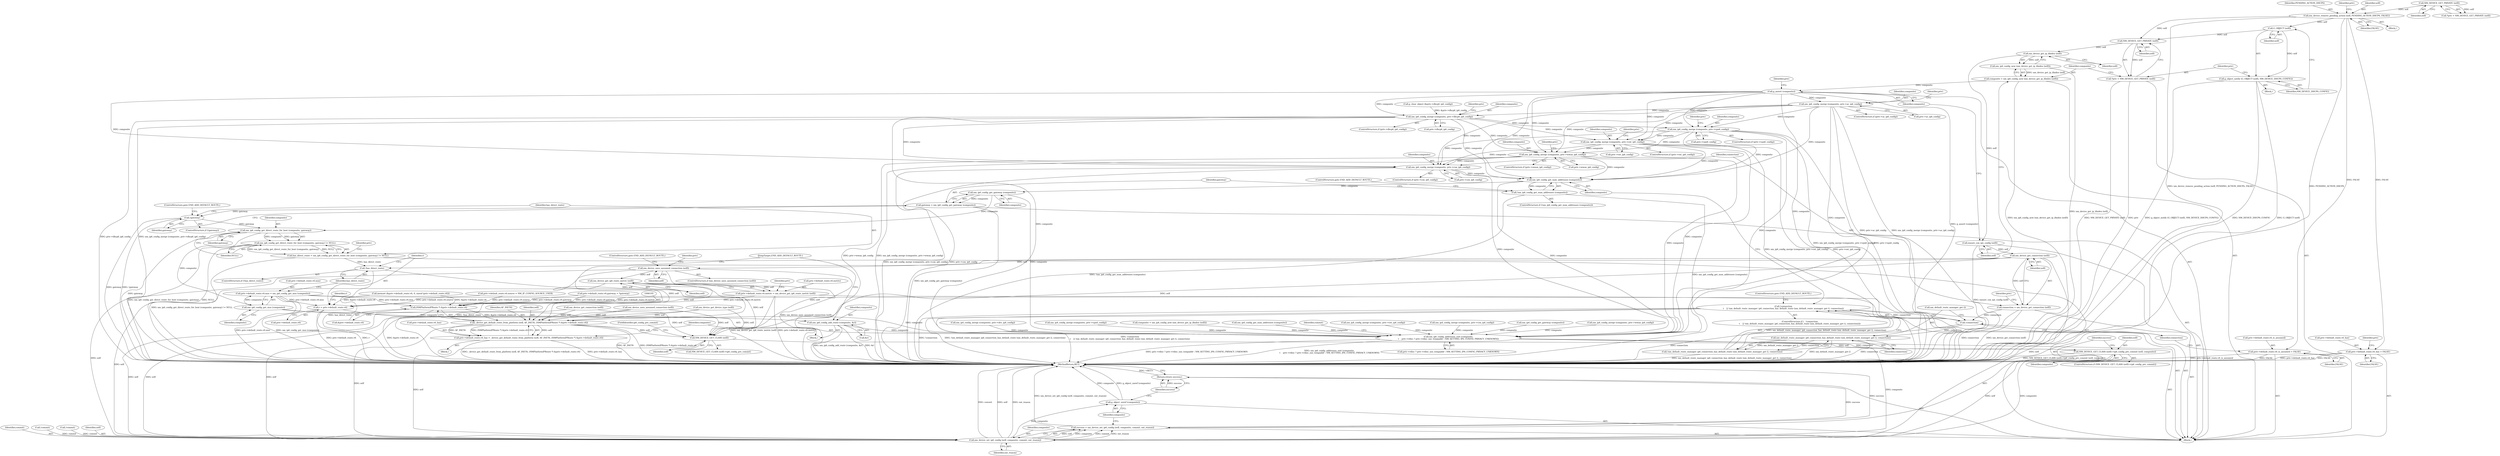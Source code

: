 digraph "0_NetworkManager_d5fc88e573fa58b93034b04d35a2454f5d28cad9@API" {
"1005929" [label="(Call,nm_device_remove_pending_action (self, PENDING_ACTION_DHCP6, FALSE))"];
"1005883" [label="(Call,NM_DEVICE_GET_PRIVATE (self))"];
"1005944" [label="(Call,G_OBJECT (self))"];
"1005943" [label="(Call,g_object_notify (G_OBJECT (self), NM_DEVICE_DHCP6_CONFIG))"];
"1005951" [label="(Call,NM_DEVICE_GET_PRIVATE (self))"];
"1005949" [label="(Call,*priv = NM_DEVICE_GET_PRIVATE (self))"];
"1005961" [label="(Call,nm_device_get_ip_ifindex (self))"];
"1005960" [label="(Call,nm_ip6_config_new (nm_device_get_ip_ifindex (self)))"];
"1005958" [label="(Call,composite = nm_ip6_config_new (nm_device_get_ip_ifindex (self)))"];
"1005965" [label="(Call,g_assert (composite))"];
"1005971" [label="(Call,nm_ip6_config_merge (composite, priv->ac_ip6_config))"];
"1005980" [label="(Call,nm_ip6_config_merge (composite, priv->dhcp6_ip6_config))"];
"1005989" [label="(Call,nm_ip6_config_merge (composite, priv->vpn6_config))"];
"1005998" [label="(Call,nm_ip6_config_merge (composite, priv->ext_ip6_config))"];
"1006007" [label="(Call,nm_ip6_config_merge (composite, priv->wwan_ip6_config))"];
"1006016" [label="(Call,nm_ip6_config_merge (composite, priv->con_ip6_config))"];
"1006066" [label="(Call,nm_ip6_config_get_num_addresses (composite))"];
"1006065" [label="(Call,!nm_ip6_config_get_num_addresses (composite))"];
"1006072" [label="(Call,nm_ip6_config_get_gateway (composite))"];
"1006070" [label="(Call,gateway = nm_ip6_config_get_gateway (composite))"];
"1006075" [label="(Call,!gateway)"];
"1006081" [label="(Call,nm_ip6_config_get_direct_route_for_host (composite, gateway))"];
"1006080" [label="(Call,nm_ip6_config_get_direct_route_for_host (composite, gateway) != NULL)"];
"1006078" [label="(Call,has_direct_route = nm_ip6_config_get_direct_route_for_host (composite, gateway) != NULL)"];
"1006146" [label="(Call,!has_direct_route)"];
"1006143" [label="(Call,nm_ip6_config_get_mss (composite))"];
"1006135" [label="(Call,priv->default_route.v6.mss = nm_ip6_config_get_mss (composite))"];
"1006150" [label="(Call,r = priv->default_route.v6)"];
"1006194" [label="(Call,(NMPlatformIPRoute *) &priv->default_route.v6)"];
"1006191" [label="(Call,_device_get_default_route_from_platform (self, AF_INET6, (NMPlatformIPRoute *) &priv->default_route.v6))"];
"1006185" [label="(Call,priv->default_route.v6_has = _device_get_default_route_from_platform (self, AF_INET6, (NMPlatformIPRoute *) &priv->default_route.v6))"];
"1006217" [label="(Call,NM_DEVICE_GET_CLASS (self))"];
"1006220" [label="(Call,NM_DEVICE_GET_CLASS (self)->ip6_config_pre_commit (self, composite))"];
"1006225" [label="(Call,nm_device_set_ip6_config (self, composite, commit, out_reason))"];
"1006223" [label="(Call,success = nm_device_set_ip6_config (self, composite, commit, out_reason))"];
"1006232" [label="(Return,return success;)"];
"1006230" [label="(Call,g_object_unref (composite))"];
"1006173" [label="(Call,nm_ip6_config_add_route (composite, &r))"];
"1006202" [label="(Call,nm_ip6_config_addresses_sort (composite,\n\t    priv->rdisc ? priv->rdisc_use_tempaddr : NM_SETTING_IP6_CONFIG_PRIVACY_UNKNOWN))"];
"1005963" [label="(Call,ensure_con_ipx_config (self))"];
"1006023" [label="(Call,nm_device_get_connection (self))"];
"1006021" [label="(Call,connection = nm_device_get_connection (self))"];
"1006057" [label="(Call,!connection)"];
"1006056" [label="(Call,!connection\n\t    || !nm_default_route_manager_ip6_connection_has_default_route (nm_default_route_manager_get (), connection))"];
"1006060" [label="(Call,nm_default_route_manager_ip6_connection_has_default_route (nm_default_route_manager_get (), connection))"];
"1006059" [label="(Call,!nm_default_route_manager_ip6_connection_has_default_route (nm_default_route_manager_get (), connection))"];
"1006045" [label="(Call,nm_device_uses_assumed_connection (self))"];
"1006133" [label="(Call,nm_device_get_ip6_route_metric (self))"];
"1006125" [label="(Call,priv->default_route.v6.metric = nm_device_get_ip6_route_metric (self))"];
"1006025" [label="(Call,priv->default_route.v6_has = FALSE)"];
"1006048" [label="(Call,priv->default_route.v6_is_assumed = FALSE)"];
"1006219" [label="(FieldIdentifier,ip6_config_pre_commit)"];
"1005932" [label="(Identifier,FALSE)"];
"1006126" [label="(Call,priv->default_route.v6.metric)"];
"1005996" [label="(Identifier,priv)"];
"1005943" [label="(Call,g_object_notify (G_OBJECT (self), NM_DEVICE_DHCP6_CONFIG))"];
"1005991" [label="(Call,priv->vpn6_config)"];
"1005958" [label="(Call,composite = nm_ip6_config_new (nm_device_get_ip_ifindex (self)))"];
"1006227" [label="(Identifier,composite)"];
"1006058" [label="(Identifier,connection)"];
"1006191" [label="(Call,_device_get_default_route_from_platform (self, AF_INET6, (NMPlatformIPRoute *) &priv->default_route.v6))"];
"1004795" [label="(Call,nm_ip4_config_merge (composite, priv->vpn4_config))"];
"1005969" [label="(Identifier,priv)"];
"1005890" [label="(Call,g_clear_object (&priv->dhcp6_ip6_config))"];
"1006057" [label="(Call,!connection)"];
"1006175" [label="(Call,&r)"];
"1006230" [label="(Call,g_object_unref (composite))"];
"1006174" [label="(Identifier,composite)"];
"1006069" [label="(ControlStructure,goto END_ADD_DEFAULT_ROUTE;)"];
"1006225" [label="(Call,nm_device_set_ip6_config (self, composite, commit, out_reason))"];
"1005963" [label="(Call,ensure_con_ipx_config (self))"];
"1006193" [label="(Identifier,AF_INET6)"];
"1004775" [label="(Call,composite = nm_ip4_config_new (nm_device_get_ip_ifindex (self)))"];
"1005960" [label="(Call,nm_ip6_config_new (nm_device_get_ip_ifindex (self)))"];
"1006065" [label="(Call,!nm_ip6_config_get_num_addresses (composite))"];
"1006222" [label="(Identifier,composite)"];
"1006220" [label="(Call,NM_DEVICE_GET_CLASS (self)->ip6_config_pre_commit (self, composite))"];
"1006073" [label="(Identifier,composite)"];
"1006074" [label="(ControlStructure,if (!gateway))"];
"1005881" [label="(Call,*priv = NM_DEVICE_GET_PRIVATE (self))"];
"1005998" [label="(Call,nm_ip6_config_merge (composite, priv->ext_ip6_config))"];
"1006204" [label="(Call,priv->rdisc ? priv->rdisc_use_tempaddr : NM_SETTING_IP6_CONFIG_PRIVACY_UNKNOWN)"];
"1006016" [label="(Call,nm_ip6_config_merge (composite, priv->con_ip6_config))"];
"1005985" [label="(ControlStructure,if (priv->vpn6_config))"];
"1006148" [label="(Block,)"];
"1006135" [label="(Call,priv->default_route.v6.mss = nm_ip6_config_get_mss (composite))"];
"1005987" [label="(Identifier,priv)"];
"1006047" [label="(ControlStructure,goto END_ADD_DEFAULT_ROUTE;)"];
"1004872" [label="(Call,nm_ip4_config_get_num_addresses (composite))"];
"1006151" [label="(Identifier,r)"];
"1006035" [label="(Identifier,priv)"];
"1006192" [label="(Identifier,self)"];
"1006067" [label="(Identifier,composite)"];
"1006014" [label="(Identifier,priv)"];
"1006115" [label="(Call,priv->default_route.v6.gateway = *gateway)"];
"1005945" [label="(Identifier,self)"];
"1004885" [label="(Call,nm_device_get_device_type (self))"];
"1006000" [label="(Call,priv->ext_ip6_config)"];
"1006221" [label="(Identifier,self)"];
"1006055" [label="(ControlStructure,if (   !connection\n\t    || !nm_default_route_manager_ip6_connection_has_default_route (nm_default_route_manager_get (), connection)))"];
"1006106" [label="(Call,priv->default_route.v6.source = NM_IP_CONFIG_SOURCE_USER)"];
"1006021" [label="(Call,connection = nm_device_get_connection (self))"];
"1006202" [label="(Call,nm_ip6_config_addresses_sort (composite,\n\t    priv->rdisc ? priv->rdisc_use_tempaddr : NM_SETTING_IP6_CONFIG_PRIVACY_UNKNOWN))"];
"1005965" [label="(Call,g_assert (composite))"];
"1006152" [label="(Call,priv->default_route.v6)"];
"1006218" [label="(Identifier,self)"];
"1006147" [label="(Identifier,has_direct_route)"];
"1006143" [label="(Call,nm_ip6_config_get_mss (composite))"];
"1006046" [label="(Identifier,self)"];
"1006031" [label="(Identifier,FALSE)"];
"1006070" [label="(Call,gateway = nm_ip6_config_get_gateway (composite))"];
"1006061" [label="(Call,nm_default_route_manager_get ())"];
"1005949" [label="(Call,*priv = NM_DEVICE_GET_PRIVATE (self))"];
"1006080" [label="(Call,nm_ip6_config_get_direct_route_for_host (composite, gateway) != NULL)"];
"1006223" [label="(Call,success = nm_device_set_ip6_config (self, composite, commit, out_reason))"];
"1006072" [label="(Call,nm_ip6_config_get_gateway (composite))"];
"1005999" [label="(Identifier,composite)"];
"1005972" [label="(Identifier,composite)"];
"1005966" [label="(Identifier,composite)"];
"1006144" [label="(Identifier,composite)"];
"1005961" [label="(Call,nm_device_get_ip_ifindex (self))"];
"1006003" [label="(ControlStructure,if (priv->wwan_ip6_config))"];
"1006196" [label="(Call,&priv->default_route.v6)"];
"1006229" [label="(Identifier,out_reason)"];
"1005976" [label="(ControlStructure,if (priv->dhcp6_ip6_config))"];
"1006059" [label="(Call,!nm_default_route_manager_ip6_connection_has_default_route (nm_default_route_manager_get (), connection))"];
"1005937" [label="(Block,)"];
"1005884" [label="(Identifier,self)"];
"1006048" [label="(Call,priv->default_route.v6_is_assumed = FALSE)"];
"1006083" [label="(Identifier,gateway)"];
"1006012" [label="(ControlStructure,if (priv->con_ip6_config))"];
"1006194" [label="(Call,(NMPlatformIPRoute *) &priv->default_route.v6)"];
"1005959" [label="(Identifier,composite)"];
"1005967" [label="(ControlStructure,if (priv->ac_ip6_config))"];
"1006213" [label="(Identifier,commit)"];
"1004804" [label="(Call,nm_ip4_config_merge (composite, priv->ext_ip4_config))"];
"1005951" [label="(Call,NM_DEVICE_GET_PRIVATE (self))"];
"1006076" [label="(Identifier,gateway)"];
"1006060" [label="(Call,nm_default_route_manager_ip6_connection_has_default_route (nm_default_route_manager_get (), connection))"];
"1006145" [label="(ControlStructure,if (!has_direct_route))"];
"1005962" [label="(Identifier,self)"];
"1006078" [label="(Call,has_direct_route = nm_ip6_config_get_direct_route_for_host (composite, gateway) != NULL)"];
"1006173" [label="(Call,nm_ip6_config_add_route (composite, &r))"];
"1006018" [label="(Call,priv->con_ip6_config)"];
"1006159" [label="(Identifier,r)"];
"1006184" [label="(Block,)"];
"1006081" [label="(Call,nm_ip6_config_get_direct_route_for_host (composite, gateway))"];
"1006233" [label="(Identifier,success)"];
"1005930" [label="(Identifier,self)"];
"1005931" [label="(Identifier,PENDING_ACTION_DHCP6)"];
"1006224" [label="(Identifier,success)"];
"1005980" [label="(Call,nm_ip6_config_merge (composite, priv->dhcp6_ip6_config))"];
"1006177" [label="(JumpTarget,END_ADD_DEFAULT_ROUTE:)"];
"1006228" [label="(Identifier,commit)"];
"1006139" [label="(Identifier,priv)"];
"1005990" [label="(Identifier,composite)"];
"1005879" [label="(Block,)"];
"1005994" [label="(ControlStructure,if (priv->ext_ip6_config))"];
"1006051" [label="(Identifier,priv)"];
"1006049" [label="(Call,priv->default_route.v6_is_assumed)"];
"1006071" [label="(Identifier,gateway)"];
"1006084" [label="(Identifier,NULL)"];
"1004846" [label="(Call,!commit)"];
"1006026" [label="(Call,priv->default_route.v6_has)"];
"1005935" [label="(Identifier,priv)"];
"1006056" [label="(Call,!connection\n\t    || !nm_default_route_manager_ip6_connection_has_default_route (nm_default_route_manager_get (), connection))"];
"1006217" [label="(Call,NM_DEVICE_GET_CLASS (self))"];
"1006203" [label="(Identifier,composite)"];
"1006040" [label="(Call,!commit)"];
"1004822" [label="(Call,nm_ip4_config_merge (composite, priv->con_ip4_config))"];
"1006009" [label="(Call,priv->wwan_ip6_config)"];
"1006185" [label="(Call,priv->default_route.v6_has = _device_get_default_route_from_platform (self, AF_INET6, (NMPlatformIPRoute *) &priv->default_route.v6))"];
"1007368" [label="(MethodReturn,RET)"];
"1006023" [label="(Call,nm_device_get_connection (self))"];
"1006134" [label="(Identifier,self)"];
"1006024" [label="(Identifier,self)"];
"1006075" [label="(Call,!gateway)"];
"1006146" [label="(Call,!has_direct_route)"];
"1006054" [label="(Identifier,FALSE)"];
"1006125" [label="(Call,priv->default_route.v6.metric = nm_device_get_ip6_route_metric (self))"];
"1006005" [label="(Identifier,priv)"];
"1006008" [label="(Identifier,composite)"];
"1006077" [label="(ControlStructure,goto END_ADD_DEFAULT_ROUTE;)"];
"1004878" [label="(Call,nm_ip4_config_get_gateway (composite))"];
"1006007" [label="(Call,nm_ip6_config_merge (composite, priv->wwan_ip6_config))"];
"1005946" [label="(Identifier,NM_DEVICE_DHCP6_CONFIG)"];
"1005944" [label="(Call,G_OBJECT (self))"];
"1005989" [label="(Call,nm_ip6_config_merge (composite, priv->vpn6_config))"];
"1006136" [label="(Call,priv->default_route.v6.mss)"];
"1006150" [label="(Call,r = priv->default_route.v6)"];
"1005971" [label="(Call,nm_ip6_config_merge (composite, priv->ac_ip6_config))"];
"1005929" [label="(Call,nm_device_remove_pending_action (self, PENDING_ACTION_DHCP6, FALSE))"];
"1006044" [label="(ControlStructure,if (nm_device_uses_assumed_connection (self)))"];
"1005978" [label="(Identifier,priv)"];
"1005950" [label="(Identifier,priv)"];
"1006062" [label="(Identifier,connection)"];
"1006022" [label="(Identifier,connection)"];
"1005947" [label="(Block,)"];
"1005973" [label="(Call,priv->ac_ip6_config)"];
"1005981" [label="(Identifier,composite)"];
"1006017" [label="(Identifier,composite)"];
"1005952" [label="(Identifier,self)"];
"1006066" [label="(Call,nm_ip6_config_get_num_addresses (composite))"];
"1006215" [label="(ControlStructure,if (NM_DEVICE_GET_CLASS (self)->ip6_config_pre_commit))"];
"1006082" [label="(Identifier,composite)"];
"1004829" [label="(Call,nm_device_get_connection (self))"];
"1006186" [label="(Call,priv->default_route.v6_has)"];
"1006064" [label="(ControlStructure,if (!nm_ip6_config_get_num_addresses (composite)))"];
"1004813" [label="(Call,nm_ip4_config_merge (composite, priv->wwan_ip4_config))"];
"1006063" [label="(ControlStructure,goto END_ADD_DEFAULT_ROUTE;)"];
"1005964" [label="(Identifier,self)"];
"1004786" [label="(Call,nm_ip4_config_merge (composite, priv->dev_ip4_config))"];
"1006079" [label="(Identifier,has_direct_route)"];
"1005883" [label="(Call,NM_DEVICE_GET_PRIVATE (self))"];
"1006045" [label="(Call,nm_device_uses_assumed_connection (self))"];
"1006232" [label="(Return,return success;)"];
"1006028" [label="(Identifier,priv)"];
"1006088" [label="(Identifier,priv)"];
"1006092" [label="(Call,memset (&priv->default_route.v6, 0, sizeof (priv->default_route.v6)))"];
"1006025" [label="(Call,priv->default_route.v6_has = FALSE)"];
"1004851" [label="(Call,nm_device_uses_assumed_connection (self))"];
"1006226" [label="(Identifier,self)"];
"1005982" [label="(Call,priv->dhcp6_ip6_config)"];
"1006231" [label="(Identifier,composite)"];
"1006216" [label="(Call,NM_DEVICE_GET_CLASS (self)->ip6_config_pre_commit)"];
"1006133" [label="(Call,nm_device_get_ip6_route_metric (self))"];
"1005929" -> "1005879"  [label="AST: "];
"1005929" -> "1005932"  [label="CFG: "];
"1005930" -> "1005929"  [label="AST: "];
"1005931" -> "1005929"  [label="AST: "];
"1005932" -> "1005929"  [label="AST: "];
"1005935" -> "1005929"  [label="CFG: "];
"1005929" -> "1007368"  [label="DDG: nm_device_remove_pending_action (self, PENDING_ACTION_DHCP6, FALSE)"];
"1005929" -> "1007368"  [label="DDG: PENDING_ACTION_DHCP6"];
"1005883" -> "1005929"  [label="DDG: self"];
"1005929" -> "1005944"  [label="DDG: self"];
"1005929" -> "1005951"  [label="DDG: self"];
"1005929" -> "1006025"  [label="DDG: FALSE"];
"1005929" -> "1006048"  [label="DDG: FALSE"];
"1005883" -> "1005881"  [label="AST: "];
"1005883" -> "1005884"  [label="CFG: "];
"1005884" -> "1005883"  [label="AST: "];
"1005881" -> "1005883"  [label="CFG: "];
"1005883" -> "1005881"  [label="DDG: self"];
"1005944" -> "1005943"  [label="AST: "];
"1005944" -> "1005945"  [label="CFG: "];
"1005945" -> "1005944"  [label="AST: "];
"1005946" -> "1005944"  [label="CFG: "];
"1005944" -> "1005943"  [label="DDG: self"];
"1005944" -> "1005951"  [label="DDG: self"];
"1005943" -> "1005937"  [label="AST: "];
"1005943" -> "1005946"  [label="CFG: "];
"1005946" -> "1005943"  [label="AST: "];
"1005950" -> "1005943"  [label="CFG: "];
"1005943" -> "1007368"  [label="DDG: G_OBJECT (self)"];
"1005943" -> "1007368"  [label="DDG: g_object_notify (G_OBJECT (self), NM_DEVICE_DHCP6_CONFIG)"];
"1005943" -> "1007368"  [label="DDG: NM_DEVICE_DHCP6_CONFIG"];
"1005951" -> "1005949"  [label="AST: "];
"1005951" -> "1005952"  [label="CFG: "];
"1005952" -> "1005951"  [label="AST: "];
"1005949" -> "1005951"  [label="CFG: "];
"1005951" -> "1005949"  [label="DDG: self"];
"1005951" -> "1005961"  [label="DDG: self"];
"1005949" -> "1005947"  [label="AST: "];
"1005950" -> "1005949"  [label="AST: "];
"1005959" -> "1005949"  [label="CFG: "];
"1005949" -> "1007368"  [label="DDG: NM_DEVICE_GET_PRIVATE (self)"];
"1005949" -> "1007368"  [label="DDG: priv"];
"1005961" -> "1005960"  [label="AST: "];
"1005961" -> "1005962"  [label="CFG: "];
"1005962" -> "1005961"  [label="AST: "];
"1005960" -> "1005961"  [label="CFG: "];
"1005961" -> "1005960"  [label="DDG: self"];
"1005961" -> "1005963"  [label="DDG: self"];
"1005960" -> "1005958"  [label="AST: "];
"1005958" -> "1005960"  [label="CFG: "];
"1005960" -> "1007368"  [label="DDG: nm_device_get_ip_ifindex (self)"];
"1005960" -> "1005958"  [label="DDG: nm_device_get_ip_ifindex (self)"];
"1005958" -> "1005947"  [label="AST: "];
"1005959" -> "1005958"  [label="AST: "];
"1005964" -> "1005958"  [label="CFG: "];
"1005958" -> "1007368"  [label="DDG: nm_ip6_config_new (nm_device_get_ip_ifindex (self))"];
"1005958" -> "1005965"  [label="DDG: composite"];
"1005965" -> "1005947"  [label="AST: "];
"1005965" -> "1005966"  [label="CFG: "];
"1005966" -> "1005965"  [label="AST: "];
"1005969" -> "1005965"  [label="CFG: "];
"1005965" -> "1007368"  [label="DDG: g_assert (composite)"];
"1005965" -> "1005971"  [label="DDG: composite"];
"1005965" -> "1005980"  [label="DDG: composite"];
"1005965" -> "1005989"  [label="DDG: composite"];
"1005965" -> "1005998"  [label="DDG: composite"];
"1005965" -> "1006007"  [label="DDG: composite"];
"1005965" -> "1006016"  [label="DDG: composite"];
"1005965" -> "1006066"  [label="DDG: composite"];
"1005965" -> "1006202"  [label="DDG: composite"];
"1005971" -> "1005967"  [label="AST: "];
"1005971" -> "1005973"  [label="CFG: "];
"1005972" -> "1005971"  [label="AST: "];
"1005973" -> "1005971"  [label="AST: "];
"1005978" -> "1005971"  [label="CFG: "];
"1005971" -> "1007368"  [label="DDG: priv->ac_ip6_config"];
"1005971" -> "1007368"  [label="DDG: nm_ip6_config_merge (composite, priv->ac_ip6_config)"];
"1005971" -> "1005980"  [label="DDG: composite"];
"1005971" -> "1005989"  [label="DDG: composite"];
"1005971" -> "1005998"  [label="DDG: composite"];
"1005971" -> "1006007"  [label="DDG: composite"];
"1005971" -> "1006016"  [label="DDG: composite"];
"1005971" -> "1006066"  [label="DDG: composite"];
"1005971" -> "1006202"  [label="DDG: composite"];
"1005980" -> "1005976"  [label="AST: "];
"1005980" -> "1005982"  [label="CFG: "];
"1005981" -> "1005980"  [label="AST: "];
"1005982" -> "1005980"  [label="AST: "];
"1005987" -> "1005980"  [label="CFG: "];
"1005980" -> "1007368"  [label="DDG: priv->dhcp6_ip6_config"];
"1005980" -> "1007368"  [label="DDG: nm_ip6_config_merge (composite, priv->dhcp6_ip6_config)"];
"1005890" -> "1005980"  [label="DDG: &priv->dhcp6_ip6_config"];
"1005980" -> "1005989"  [label="DDG: composite"];
"1005980" -> "1005998"  [label="DDG: composite"];
"1005980" -> "1006007"  [label="DDG: composite"];
"1005980" -> "1006016"  [label="DDG: composite"];
"1005980" -> "1006066"  [label="DDG: composite"];
"1005980" -> "1006202"  [label="DDG: composite"];
"1005989" -> "1005985"  [label="AST: "];
"1005989" -> "1005991"  [label="CFG: "];
"1005990" -> "1005989"  [label="AST: "];
"1005991" -> "1005989"  [label="AST: "];
"1005996" -> "1005989"  [label="CFG: "];
"1005989" -> "1007368"  [label="DDG: nm_ip6_config_merge (composite, priv->vpn6_config)"];
"1005989" -> "1007368"  [label="DDG: priv->vpn6_config"];
"1005989" -> "1005998"  [label="DDG: composite"];
"1005989" -> "1006007"  [label="DDG: composite"];
"1005989" -> "1006016"  [label="DDG: composite"];
"1005989" -> "1006066"  [label="DDG: composite"];
"1005989" -> "1006202"  [label="DDG: composite"];
"1005998" -> "1005994"  [label="AST: "];
"1005998" -> "1006000"  [label="CFG: "];
"1005999" -> "1005998"  [label="AST: "];
"1006000" -> "1005998"  [label="AST: "];
"1006005" -> "1005998"  [label="CFG: "];
"1005998" -> "1007368"  [label="DDG: nm_ip6_config_merge (composite, priv->ext_ip6_config)"];
"1005998" -> "1007368"  [label="DDG: priv->ext_ip6_config"];
"1005998" -> "1006007"  [label="DDG: composite"];
"1005998" -> "1006016"  [label="DDG: composite"];
"1005998" -> "1006066"  [label="DDG: composite"];
"1005998" -> "1006202"  [label="DDG: composite"];
"1006007" -> "1006003"  [label="AST: "];
"1006007" -> "1006009"  [label="CFG: "];
"1006008" -> "1006007"  [label="AST: "];
"1006009" -> "1006007"  [label="AST: "];
"1006014" -> "1006007"  [label="CFG: "];
"1006007" -> "1007368"  [label="DDG: priv->wwan_ip6_config"];
"1006007" -> "1007368"  [label="DDG: nm_ip6_config_merge (composite, priv->wwan_ip6_config)"];
"1006007" -> "1006016"  [label="DDG: composite"];
"1006007" -> "1006066"  [label="DDG: composite"];
"1006007" -> "1006202"  [label="DDG: composite"];
"1006016" -> "1006012"  [label="AST: "];
"1006016" -> "1006018"  [label="CFG: "];
"1006017" -> "1006016"  [label="AST: "];
"1006018" -> "1006016"  [label="AST: "];
"1006022" -> "1006016"  [label="CFG: "];
"1006016" -> "1007368"  [label="DDG: nm_ip6_config_merge (composite, priv->con_ip6_config)"];
"1006016" -> "1007368"  [label="DDG: priv->con_ip6_config"];
"1006016" -> "1006066"  [label="DDG: composite"];
"1006016" -> "1006202"  [label="DDG: composite"];
"1006066" -> "1006065"  [label="AST: "];
"1006066" -> "1006067"  [label="CFG: "];
"1006067" -> "1006066"  [label="AST: "];
"1006065" -> "1006066"  [label="CFG: "];
"1006066" -> "1006065"  [label="DDG: composite"];
"1006066" -> "1006072"  [label="DDG: composite"];
"1006066" -> "1006202"  [label="DDG: composite"];
"1006065" -> "1006064"  [label="AST: "];
"1006069" -> "1006065"  [label="CFG: "];
"1006071" -> "1006065"  [label="CFG: "];
"1006065" -> "1007368"  [label="DDG: nm_ip6_config_get_num_addresses (composite)"];
"1006065" -> "1007368"  [label="DDG: !nm_ip6_config_get_num_addresses (composite)"];
"1006072" -> "1006070"  [label="AST: "];
"1006072" -> "1006073"  [label="CFG: "];
"1006073" -> "1006072"  [label="AST: "];
"1006070" -> "1006072"  [label="CFG: "];
"1006072" -> "1006070"  [label="DDG: composite"];
"1006072" -> "1006081"  [label="DDG: composite"];
"1006072" -> "1006202"  [label="DDG: composite"];
"1006070" -> "1005947"  [label="AST: "];
"1006071" -> "1006070"  [label="AST: "];
"1006076" -> "1006070"  [label="CFG: "];
"1006070" -> "1007368"  [label="DDG: nm_ip6_config_get_gateway (composite)"];
"1006070" -> "1006075"  [label="DDG: gateway"];
"1006075" -> "1006074"  [label="AST: "];
"1006075" -> "1006076"  [label="CFG: "];
"1006076" -> "1006075"  [label="AST: "];
"1006077" -> "1006075"  [label="CFG: "];
"1006079" -> "1006075"  [label="CFG: "];
"1006075" -> "1007368"  [label="DDG: gateway"];
"1006075" -> "1007368"  [label="DDG: !gateway"];
"1006075" -> "1006081"  [label="DDG: gateway"];
"1006081" -> "1006080"  [label="AST: "];
"1006081" -> "1006083"  [label="CFG: "];
"1006082" -> "1006081"  [label="AST: "];
"1006083" -> "1006081"  [label="AST: "];
"1006084" -> "1006081"  [label="CFG: "];
"1006081" -> "1007368"  [label="DDG: gateway"];
"1006081" -> "1006080"  [label="DDG: composite"];
"1006081" -> "1006080"  [label="DDG: gateway"];
"1006081" -> "1006143"  [label="DDG: composite"];
"1006080" -> "1006078"  [label="AST: "];
"1006080" -> "1006084"  [label="CFG: "];
"1006084" -> "1006080"  [label="AST: "];
"1006078" -> "1006080"  [label="CFG: "];
"1006080" -> "1007368"  [label="DDG: nm_ip6_config_get_direct_route_for_host (composite, gateway)"];
"1006080" -> "1007368"  [label="DDG: NULL"];
"1006080" -> "1006078"  [label="DDG: nm_ip6_config_get_direct_route_for_host (composite, gateway)"];
"1006080" -> "1006078"  [label="DDG: NULL"];
"1006078" -> "1005947"  [label="AST: "];
"1006079" -> "1006078"  [label="AST: "];
"1006088" -> "1006078"  [label="CFG: "];
"1006078" -> "1007368"  [label="DDG: nm_ip6_config_get_direct_route_for_host (composite, gateway) != NULL"];
"1006078" -> "1006146"  [label="DDG: has_direct_route"];
"1006146" -> "1006145"  [label="AST: "];
"1006146" -> "1006147"  [label="CFG: "];
"1006147" -> "1006146"  [label="AST: "];
"1006151" -> "1006146"  [label="CFG: "];
"1006177" -> "1006146"  [label="CFG: "];
"1006146" -> "1007368"  [label="DDG: !has_direct_route"];
"1006146" -> "1007368"  [label="DDG: has_direct_route"];
"1006143" -> "1006135"  [label="AST: "];
"1006143" -> "1006144"  [label="CFG: "];
"1006144" -> "1006143"  [label="AST: "];
"1006135" -> "1006143"  [label="CFG: "];
"1006143" -> "1006135"  [label="DDG: composite"];
"1006143" -> "1006173"  [label="DDG: composite"];
"1006143" -> "1006202"  [label="DDG: composite"];
"1006135" -> "1005947"  [label="AST: "];
"1006136" -> "1006135"  [label="AST: "];
"1006147" -> "1006135"  [label="CFG: "];
"1006135" -> "1007368"  [label="DDG: nm_ip6_config_get_mss (composite)"];
"1006135" -> "1007368"  [label="DDG: priv->default_route.v6.mss"];
"1006135" -> "1006150"  [label="DDG: priv->default_route.v6.mss"];
"1006135" -> "1006194"  [label="DDG: priv->default_route.v6.mss"];
"1006150" -> "1006148"  [label="AST: "];
"1006150" -> "1006152"  [label="CFG: "];
"1006151" -> "1006150"  [label="AST: "];
"1006152" -> "1006150"  [label="AST: "];
"1006159" -> "1006150"  [label="CFG: "];
"1006150" -> "1007368"  [label="DDG: r"];
"1006150" -> "1007368"  [label="DDG: priv->default_route.v6"];
"1006106" -> "1006150"  [label="DDG: priv->default_route.v6.source"];
"1006092" -> "1006150"  [label="DDG: &priv->default_route.v6"];
"1006115" -> "1006150"  [label="DDG: priv->default_route.v6.gateway"];
"1006125" -> "1006150"  [label="DDG: priv->default_route.v6.metric"];
"1006194" -> "1006191"  [label="AST: "];
"1006194" -> "1006196"  [label="CFG: "];
"1006195" -> "1006194"  [label="AST: "];
"1006196" -> "1006194"  [label="AST: "];
"1006191" -> "1006194"  [label="CFG: "];
"1006194" -> "1007368"  [label="DDG: &priv->default_route.v6"];
"1006194" -> "1006191"  [label="DDG: &priv->default_route.v6"];
"1006092" -> "1006194"  [label="DDG: &priv->default_route.v6"];
"1006106" -> "1006194"  [label="DDG: priv->default_route.v6.source"];
"1006115" -> "1006194"  [label="DDG: priv->default_route.v6.gateway"];
"1006125" -> "1006194"  [label="DDG: priv->default_route.v6.metric"];
"1006191" -> "1006185"  [label="AST: "];
"1006192" -> "1006191"  [label="AST: "];
"1006193" -> "1006191"  [label="AST: "];
"1006185" -> "1006191"  [label="CFG: "];
"1006191" -> "1007368"  [label="DDG: AF_INET6"];
"1006191" -> "1007368"  [label="DDG: (NMPlatformIPRoute *) &priv->default_route.v6"];
"1006191" -> "1006185"  [label="DDG: self"];
"1006191" -> "1006185"  [label="DDG: AF_INET6"];
"1006191" -> "1006185"  [label="DDG: (NMPlatformIPRoute *) &priv->default_route.v6"];
"1006023" -> "1006191"  [label="DDG: self"];
"1006045" -> "1006191"  [label="DDG: self"];
"1006133" -> "1006191"  [label="DDG: self"];
"1004851" -> "1006191"  [label="DDG: self"];
"1004829" -> "1006191"  [label="DDG: self"];
"1004885" -> "1006191"  [label="DDG: self"];
"1006191" -> "1006217"  [label="DDG: self"];
"1006191" -> "1006225"  [label="DDG: self"];
"1006185" -> "1006184"  [label="AST: "];
"1006186" -> "1006185"  [label="AST: "];
"1006203" -> "1006185"  [label="CFG: "];
"1006185" -> "1007368"  [label="DDG: priv->default_route.v6_has"];
"1006185" -> "1007368"  [label="DDG: _device_get_default_route_from_platform (self, AF_INET6, (NMPlatformIPRoute *) &priv->default_route.v6)"];
"1006217" -> "1006216"  [label="AST: "];
"1006217" -> "1006218"  [label="CFG: "];
"1006218" -> "1006217"  [label="AST: "];
"1006219" -> "1006217"  [label="CFG: "];
"1006023" -> "1006217"  [label="DDG: self"];
"1006045" -> "1006217"  [label="DDG: self"];
"1006133" -> "1006217"  [label="DDG: self"];
"1004851" -> "1006217"  [label="DDG: self"];
"1004829" -> "1006217"  [label="DDG: self"];
"1004885" -> "1006217"  [label="DDG: self"];
"1006217" -> "1006220"  [label="DDG: self"];
"1006217" -> "1006225"  [label="DDG: self"];
"1006220" -> "1006215"  [label="AST: "];
"1006220" -> "1006222"  [label="CFG: "];
"1006221" -> "1006220"  [label="AST: "];
"1006222" -> "1006220"  [label="AST: "];
"1006224" -> "1006220"  [label="CFG: "];
"1006220" -> "1007368"  [label="DDG: NM_DEVICE_GET_CLASS (self)->ip6_config_pre_commit (self, composite)"];
"1006202" -> "1006220"  [label="DDG: composite"];
"1006220" -> "1006225"  [label="DDG: self"];
"1006220" -> "1006225"  [label="DDG: composite"];
"1006225" -> "1006223"  [label="AST: "];
"1006225" -> "1006229"  [label="CFG: "];
"1006226" -> "1006225"  [label="AST: "];
"1006227" -> "1006225"  [label="AST: "];
"1006228" -> "1006225"  [label="AST: "];
"1006229" -> "1006225"  [label="AST: "];
"1006223" -> "1006225"  [label="CFG: "];
"1006225" -> "1007368"  [label="DDG: commit"];
"1006225" -> "1007368"  [label="DDG: self"];
"1006225" -> "1007368"  [label="DDG: out_reason"];
"1006225" -> "1006223"  [label="DDG: self"];
"1006225" -> "1006223"  [label="DDG: composite"];
"1006225" -> "1006223"  [label="DDG: commit"];
"1006225" -> "1006223"  [label="DDG: out_reason"];
"1006023" -> "1006225"  [label="DDG: self"];
"1006045" -> "1006225"  [label="DDG: self"];
"1006133" -> "1006225"  [label="DDG: self"];
"1004851" -> "1006225"  [label="DDG: self"];
"1004829" -> "1006225"  [label="DDG: self"];
"1004885" -> "1006225"  [label="DDG: self"];
"1006202" -> "1006225"  [label="DDG: composite"];
"1006040" -> "1006225"  [label="DDG: commit"];
"1004846" -> "1006225"  [label="DDG: commit"];
"1006225" -> "1006230"  [label="DDG: composite"];
"1006223" -> "1005947"  [label="AST: "];
"1006224" -> "1006223"  [label="AST: "];
"1006231" -> "1006223"  [label="CFG: "];
"1006223" -> "1007368"  [label="DDG: nm_device_set_ip6_config (self, composite, commit, out_reason)"];
"1006223" -> "1007368"  [label="DDG: success"];
"1006223" -> "1006232"  [label="DDG: success"];
"1006232" -> "1005947"  [label="AST: "];
"1006232" -> "1006233"  [label="CFG: "];
"1006233" -> "1006232"  [label="AST: "];
"1007368" -> "1006232"  [label="CFG: "];
"1006232" -> "1007368"  [label="DDG: <RET>"];
"1006233" -> "1006232"  [label="DDG: success"];
"1006230" -> "1005947"  [label="AST: "];
"1006230" -> "1006231"  [label="CFG: "];
"1006231" -> "1006230"  [label="AST: "];
"1006233" -> "1006230"  [label="CFG: "];
"1006230" -> "1007368"  [label="DDG: composite"];
"1006230" -> "1007368"  [label="DDG: g_object_unref (composite)"];
"1006173" -> "1006148"  [label="AST: "];
"1006173" -> "1006175"  [label="CFG: "];
"1006174" -> "1006173"  [label="AST: "];
"1006175" -> "1006173"  [label="AST: "];
"1006177" -> "1006173"  [label="CFG: "];
"1006173" -> "1007368"  [label="DDG: nm_ip6_config_add_route (composite, &r)"];
"1006173" -> "1007368"  [label="DDG: &r"];
"1006173" -> "1006202"  [label="DDG: composite"];
"1006202" -> "1005947"  [label="AST: "];
"1006202" -> "1006204"  [label="CFG: "];
"1006203" -> "1006202"  [label="AST: "];
"1006204" -> "1006202"  [label="AST: "];
"1006213" -> "1006202"  [label="CFG: "];
"1006202" -> "1007368"  [label="DDG: priv->rdisc ? priv->rdisc_use_tempaddr : NM_SETTING_IP6_CONFIG_PRIVACY_UNKNOWN"];
"1006202" -> "1007368"  [label="DDG: nm_ip6_config_addresses_sort (composite,\n\t    priv->rdisc ? priv->rdisc_use_tempaddr : NM_SETTING_IP6_CONFIG_PRIVACY_UNKNOWN)"];
"1004775" -> "1006202"  [label="DDG: composite"];
"1004786" -> "1006202"  [label="DDG: composite"];
"1004878" -> "1006202"  [label="DDG: composite"];
"1004813" -> "1006202"  [label="DDG: composite"];
"1004822" -> "1006202"  [label="DDG: composite"];
"1004872" -> "1006202"  [label="DDG: composite"];
"1004795" -> "1006202"  [label="DDG: composite"];
"1004804" -> "1006202"  [label="DDG: composite"];
"1005963" -> "1005947"  [label="AST: "];
"1005963" -> "1005964"  [label="CFG: "];
"1005964" -> "1005963"  [label="AST: "];
"1005966" -> "1005963"  [label="CFG: "];
"1005963" -> "1007368"  [label="DDG: ensure_con_ipx_config (self)"];
"1005963" -> "1006023"  [label="DDG: self"];
"1006023" -> "1006021"  [label="AST: "];
"1006023" -> "1006024"  [label="CFG: "];
"1006024" -> "1006023"  [label="AST: "];
"1006021" -> "1006023"  [label="CFG: "];
"1006023" -> "1006021"  [label="DDG: self"];
"1006023" -> "1006045"  [label="DDG: self"];
"1006021" -> "1005947"  [label="AST: "];
"1006022" -> "1006021"  [label="AST: "];
"1006028" -> "1006021"  [label="CFG: "];
"1006021" -> "1007368"  [label="DDG: nm_device_get_connection (self)"];
"1006021" -> "1007368"  [label="DDG: connection"];
"1006021" -> "1006057"  [label="DDG: connection"];
"1006057" -> "1006056"  [label="AST: "];
"1006057" -> "1006058"  [label="CFG: "];
"1006058" -> "1006057"  [label="AST: "];
"1006061" -> "1006057"  [label="CFG: "];
"1006056" -> "1006057"  [label="CFG: "];
"1006057" -> "1007368"  [label="DDG: connection"];
"1006057" -> "1006056"  [label="DDG: connection"];
"1006057" -> "1006060"  [label="DDG: connection"];
"1006056" -> "1006055"  [label="AST: "];
"1006056" -> "1006059"  [label="CFG: "];
"1006059" -> "1006056"  [label="AST: "];
"1006063" -> "1006056"  [label="CFG: "];
"1006067" -> "1006056"  [label="CFG: "];
"1006056" -> "1007368"  [label="DDG: !connection"];
"1006056" -> "1007368"  [label="DDG: !nm_default_route_manager_ip6_connection_has_default_route (nm_default_route_manager_get (), connection)"];
"1006056" -> "1007368"  [label="DDG: !connection\n\t    || !nm_default_route_manager_ip6_connection_has_default_route (nm_default_route_manager_get (), connection)"];
"1006059" -> "1006056"  [label="DDG: nm_default_route_manager_ip6_connection_has_default_route (nm_default_route_manager_get (), connection)"];
"1006060" -> "1006059"  [label="AST: "];
"1006060" -> "1006062"  [label="CFG: "];
"1006061" -> "1006060"  [label="AST: "];
"1006062" -> "1006060"  [label="AST: "];
"1006059" -> "1006060"  [label="CFG: "];
"1006060" -> "1007368"  [label="DDG: nm_default_route_manager_get ()"];
"1006060" -> "1007368"  [label="DDG: connection"];
"1006060" -> "1006059"  [label="DDG: nm_default_route_manager_get ()"];
"1006060" -> "1006059"  [label="DDG: connection"];
"1006059" -> "1007368"  [label="DDG: nm_default_route_manager_ip6_connection_has_default_route (nm_default_route_manager_get (), connection)"];
"1006045" -> "1006044"  [label="AST: "];
"1006045" -> "1006046"  [label="CFG: "];
"1006046" -> "1006045"  [label="AST: "];
"1006047" -> "1006045"  [label="CFG: "];
"1006051" -> "1006045"  [label="CFG: "];
"1006045" -> "1007368"  [label="DDG: nm_device_uses_assumed_connection (self)"];
"1006045" -> "1006133"  [label="DDG: self"];
"1006133" -> "1006125"  [label="AST: "];
"1006133" -> "1006134"  [label="CFG: "];
"1006134" -> "1006133"  [label="AST: "];
"1006125" -> "1006133"  [label="CFG: "];
"1006133" -> "1006125"  [label="DDG: self"];
"1006125" -> "1005947"  [label="AST: "];
"1006126" -> "1006125"  [label="AST: "];
"1006139" -> "1006125"  [label="CFG: "];
"1006125" -> "1007368"  [label="DDG: priv->default_route.v6.metric"];
"1006125" -> "1007368"  [label="DDG: nm_device_get_ip6_route_metric (self)"];
"1006025" -> "1005947"  [label="AST: "];
"1006025" -> "1006031"  [label="CFG: "];
"1006026" -> "1006025"  [label="AST: "];
"1006031" -> "1006025"  [label="AST: "];
"1006035" -> "1006025"  [label="CFG: "];
"1006025" -> "1007368"  [label="DDG: priv->default_route.v6_has"];
"1006025" -> "1007368"  [label="DDG: FALSE"];
"1006048" -> "1005947"  [label="AST: "];
"1006048" -> "1006054"  [label="CFG: "];
"1006049" -> "1006048"  [label="AST: "];
"1006054" -> "1006048"  [label="AST: "];
"1006058" -> "1006048"  [label="CFG: "];
"1006048" -> "1007368"  [label="DDG: FALSE"];
"1006048" -> "1007368"  [label="DDG: priv->default_route.v6_is_assumed"];
}

